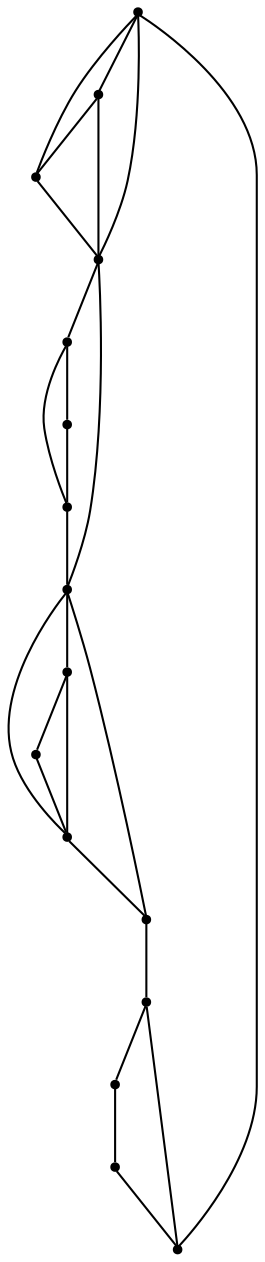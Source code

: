 graph {
  node [shape=point,comment="{\"directed\":false,\"doi\":\"10.1007/978-3-540-24595-7_13\",\"figure\":\"3\"}"]

  v0 [pos="965.075336119186,722.9061086972558"]
  v1 [pos="902.6887263808139,711.7810845375066"]
  v2 [pos="1019.835519622093,759.406117598216"]
  v3 [pos="1051.716488008721,807.4061036109928"]
  v4 [pos="1066.0941497093022,875.031117598216"]
  v5 [pos="753.786046511628,807.4061036109928"]
  v6 [pos="739.1583484738371,875.031117598216"]
  v7 [pos="786.5421420784883,759.406117598216"]
  v8 [pos="837.5516533430232,722.9061086972557"]
  v9 [pos="1051.716488008721,938.031129042308"]
  v10 [pos="1019.835519622093,985.9060883522038"]
  v11 [pos="965.075336119186,1022.406129042308"]
  v12 [pos="902.6887263808139,1035.4061086972558"]
  v13 [pos="838.4267805232557,1022.4061290423078"]
  v14 [pos="786.5421420784883,988.282136122386"]
  v15 [pos="752.6608194040698,938.0311290423078"]

  v0 -- v1 [id="-1",pos="965.075336119186,722.9061086972558 945.914793055644,715.1931152317384 924.961339065301,710.8894308408105 902.6887263808139,711.7810845375066"]
  v15 -- v5 [id="-2",pos="752.6608194040698,938.0311290423078 753.786046511628,807.4061036109928 753.786046511628,807.4061036109928 753.786046511628,807.4061036109928"]
  v14 -- v10 [id="-3",pos="786.5421420784883,988.282136122386 1019.835519622093,985.9060883522038 1019.835519622093,985.9060883522038 1019.835519622093,985.9060883522038"]
  v14 -- v7 [id="-4",pos="786.5421420784883,988.282136122386 786.5421420784883,759.406117598216 786.5421420784883,759.406117598216 786.5421420784883,759.406117598216"]
  v7 -- v0 [id="-5",pos="786.5421420784883,759.406117598216 965.075336119186,722.9061086972558 965.075336119186,722.9061086972558 965.075336119186,722.9061086972558"]
  v13 -- v11 [id="-6",pos="838.4267805232557,1022.4061290423078 965.075336119186,1022.406129042308 965.075336119186,1022.406129042308 965.075336119186,1022.406129042308"]
  v8 -- v0 [id="-7",pos="837.5516533430232,722.9061086972557 965.075336119186,722.9061086972558 965.075336119186,722.9061086972558 965.075336119186,722.9061086972558"]
  v1 -- v7 [id="-8",pos="902.6887263808139,711.7810845375066 786.5421420784883,759.406117598216 786.5421420784883,759.406117598216 786.5421420784883,759.406117598216"]
  v11 -- v14 [id="-9",pos="965.075336119186,1022.406129042308 786.5421420784883,988.282136122386 786.5421420784883,988.282136122386 786.5421420784883,988.282136122386"]
  v9 -- v2 [id="-10",pos="1051.716488008721,938.031129042308 1019.835519622093,759.406117598216 1019.835519622093,759.406117598216 1019.835519622093,759.406117598216"]
  v6 -- v15 [id="-11",pos="739.1583484738371,875.031117598216 739.4958848110465,896.150303931847 744.3233306367905,918.0323962457741 752.6608194040698,938.0311290423078"]
  v15 -- v14 [id="-12",pos="752.6608194040698,938.0311290423078 761.2278529317946,956.5399816044353 772.870687079544,973.395881938347 786.5421420784883,988.282136122386"]
  v14 -- v13 [id="-13",pos="786.5421420784883,988.282136122386 801.7802098687118,1002.2071370404972 819.1717114806069,1014.0390485913642 838.4267805232557,1022.4061290423078"]
  v13 -- v12 [id="-14",pos="838.4267805232557,1022.4061290423078 858.2783911324758,1030.7390211646427 880.0920796033981,1035.4227662086491 902.6887263808139,1035.4061086972558"]
  v12 -- v11 [id="-15",pos="902.6887263808139,1035.4061086972558 925.0819083378121,1035.4227662086491 946.1448478636795,1031.0716942984423 965.075336119186,1022.406129042308"]
  v11 -- v10 [id="-16",pos="965.075336119186,1022.406129042308 986.1421839945897,1014.6646657633437 1004.7667877162849,1002.0141886975471 1019.835519622093,985.9060883522038"]
  v10 -- v9 [id="-17",pos="1019.835519622093,985.9060883522038 1033.713972690138,972.4797340900363 1044.7810618805847,956.3180917817867 1051.716488008721,938.031129042308"]
  v9 -- v4 [id="-18",pos="1051.716488008721,938.031129042308 1061.5783943486158,918.4871956993209 1066.506722383721,896.3893239263512 1066.0941497093022,875.031117598216"]
  v1 -- v8 [id="-19",pos="902.6887263808139,711.7810845375066 879.956230317297,710.8894308408105 858.0197235438393,715.6288888898353 837.5516533430232,722.9061086972557"]
  v8 -- v7 [id="-20",pos="837.5516533430232,722.9061086972557 818.6644458535411,732.5443052761257 801.1586285440978,744.5580699954063 786.5421420784883,759.406117598216"]
  v7 -- v5 [id="-21",pos="786.5421420784883,759.406117598216 772.8035606012979,773.1459859141387 761.5858579060347,789.3591624724484 753.786046511628,807.4061036109928"]
  v5 -- v6 [id="-22",pos="753.786046511628,807.4061036109928 744.5158251928252,827.4162141605366 739.4958848110465,849.7079270235346 739.1583484738371,875.031117598216"]
  v4 -- v3 [id="-23",pos="1066.0941497093022,875.031117598216 1066.506722383721,849.6392943126432 1061.4573523008664,827.2857285467676 1051.716488008721,807.4061036109928"]
  v3 -- v2 [id="-24",pos="1051.716488008721,807.4061036109928 1044.379941542294,789.3347704039251 1033.2570142765926,773.249393155709 1019.835519622093,759.406117598216"]
  v2 -- v0 [id="-25",pos="1019.835519622093,759.406117598216 1004.2890601729046,743.9481396352128 985.7310540514004,731.4289130481632 965.075336119186,722.9061086972558"]
}
